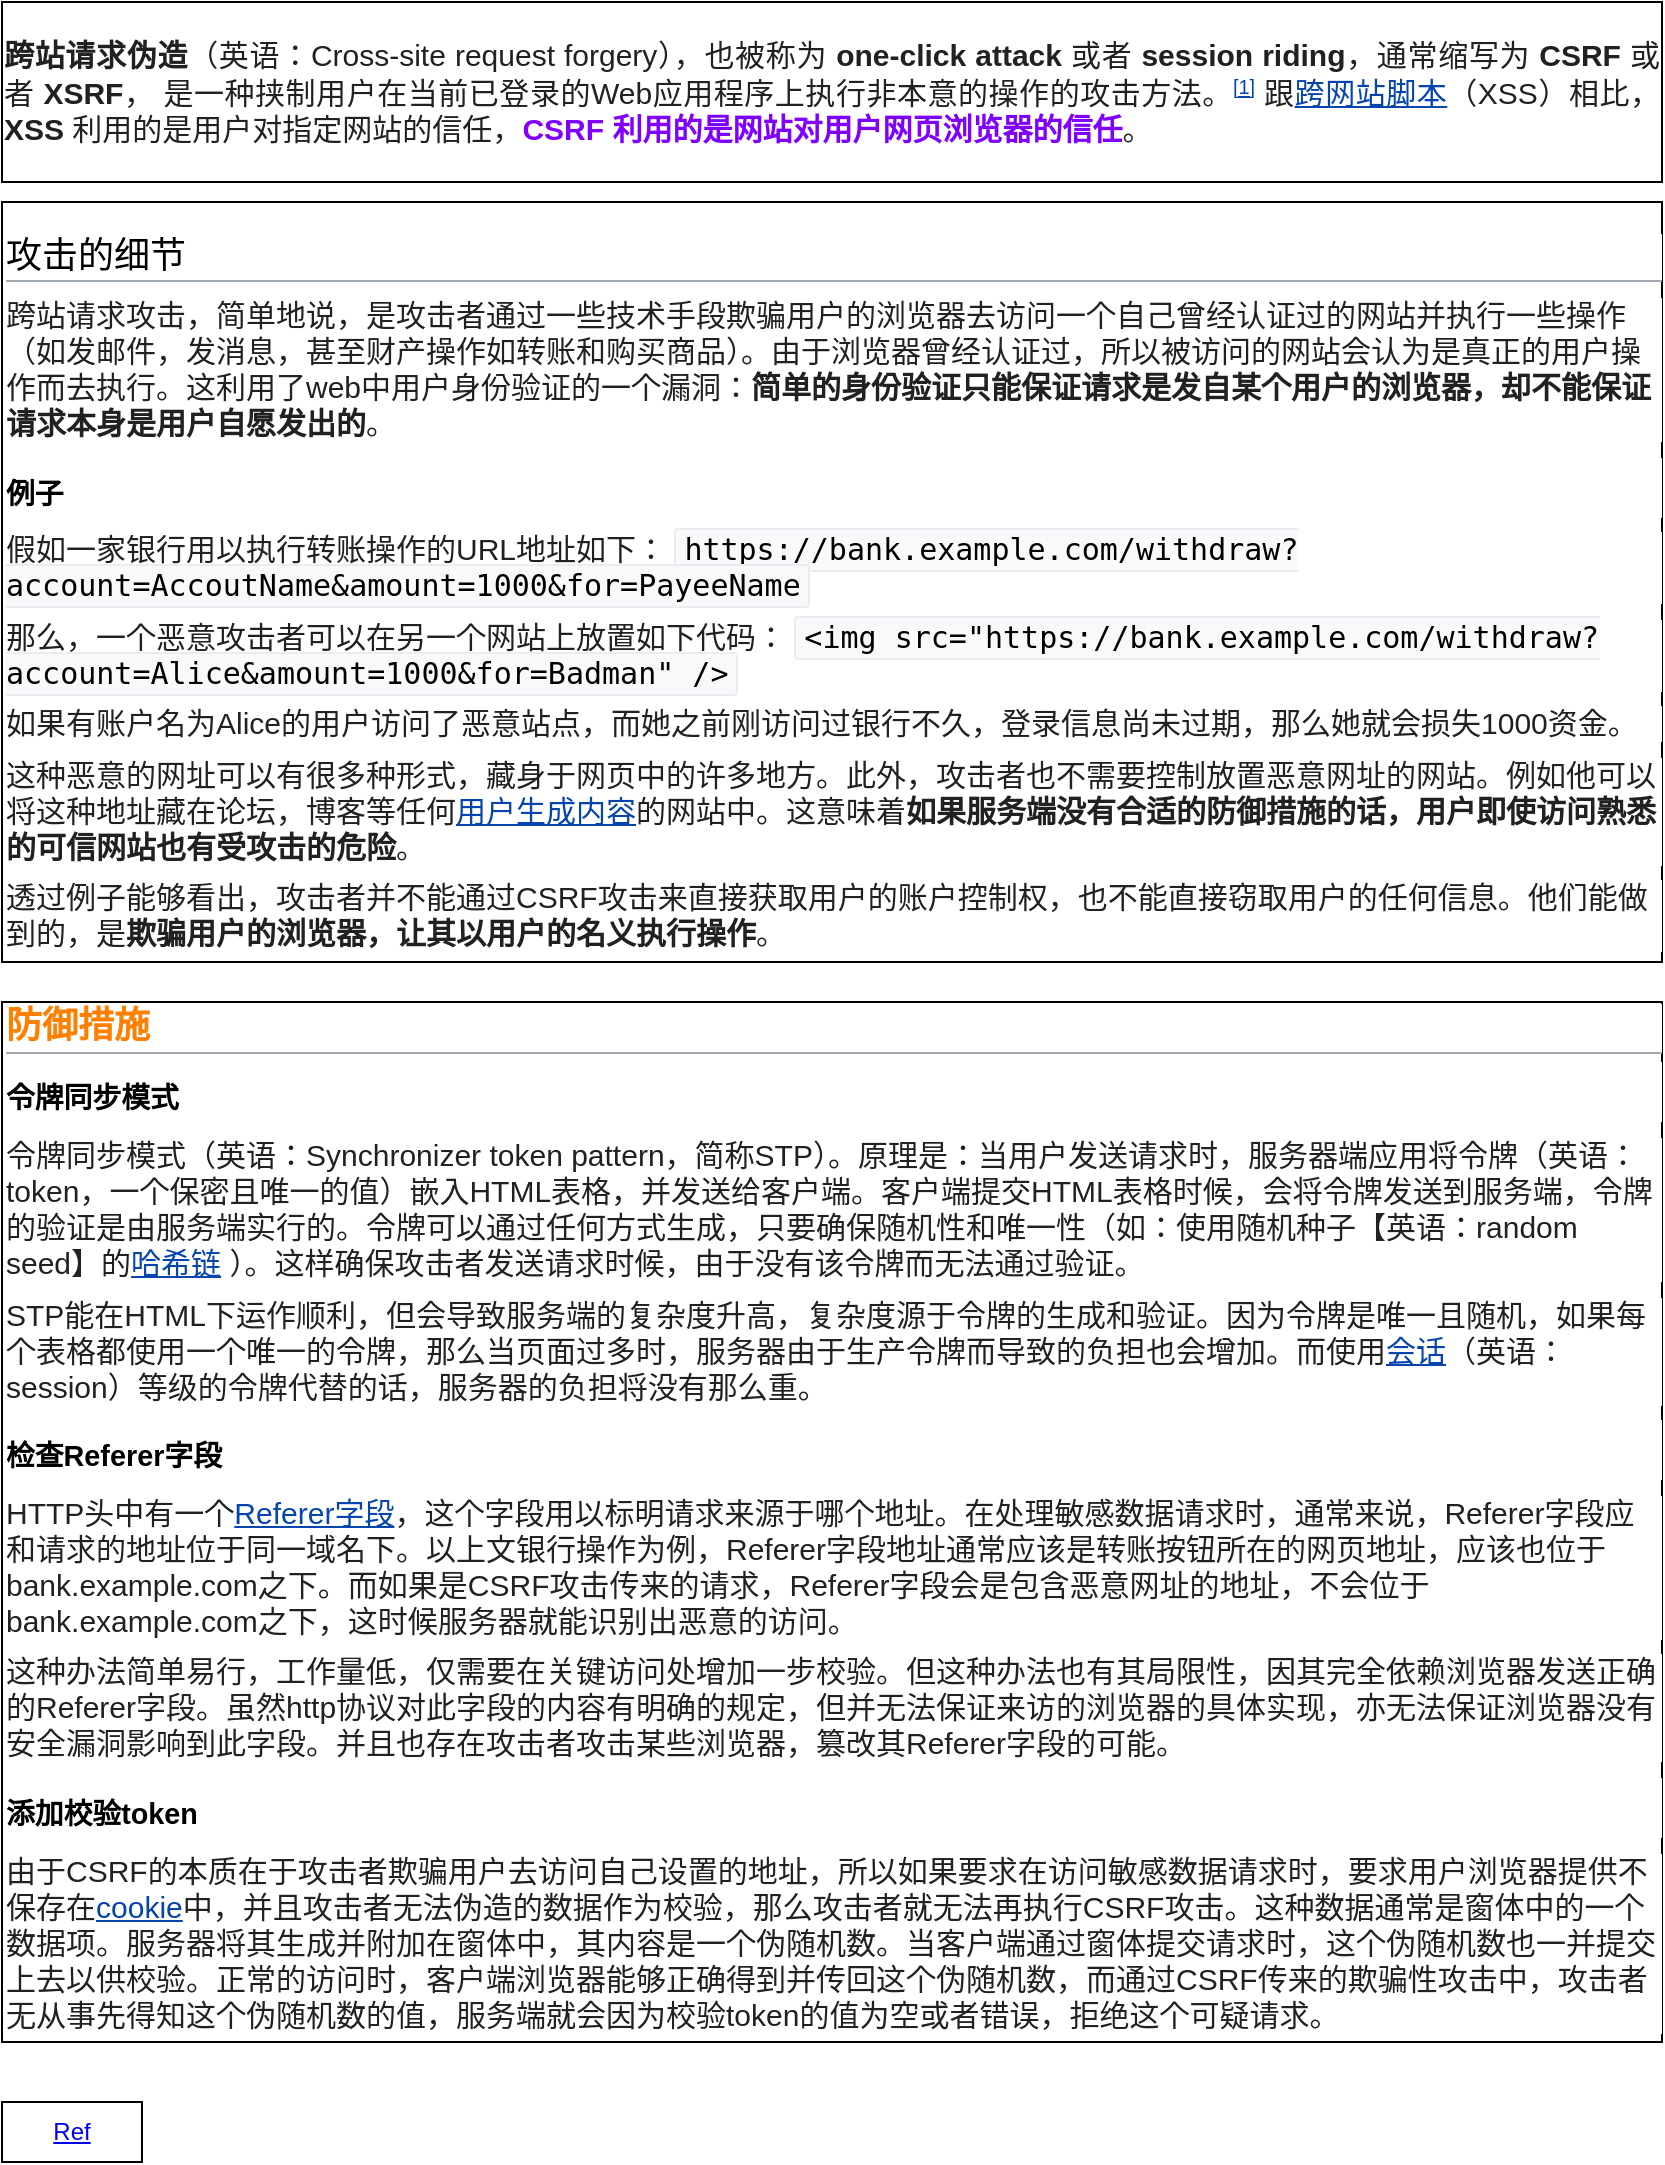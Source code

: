 <mxfile version="16.0.0" type="device"><diagram id="7LmR4tn3L6xSiq43oBur" name="CSRF"><mxGraphModel dx="1106" dy="892" grid="1" gridSize="10" guides="1" tooltips="1" connect="1" arrows="1" fold="1" page="1" pageScale="1" pageWidth="850" pageHeight="1100" math="0" shadow="0"><root><mxCell id="0"/><mxCell id="1" parent="0"/><mxCell id="YUwQv9PO7mGT1ldmIDFw-1" value="&lt;div style=&quot;text-align: justify&quot;&gt;&lt;b style=&quot;color: rgb(32 , 33 , 34) ; font-family: sans-serif ; font-size: 15.008px ; background-color: rgb(255 , 255 , 255)&quot;&gt;跨站请求伪造&lt;/b&gt;&lt;span style=&quot;color: rgb(32 , 33 , 34) ; font-family: sans-serif ; font-size: 15.008px ; background-color: rgb(255 , 255 , 255)&quot;&gt;（英语：&lt;/span&gt;&lt;span lang=&quot;en&quot; style=&quot;color: rgb(32 , 33 , 34) ; font-family: sans-serif ; font-size: 15.008px ; background-color: rgb(255 , 255 , 255)&quot;&gt;Cross-site request forgery&lt;/span&gt;&lt;span style=&quot;color: rgb(32 , 33 , 34) ; font-family: sans-serif ; font-size: 15.008px ; background-color: rgb(255 , 255 , 255)&quot;&gt;），也被称为&amp;nbsp;&lt;/span&gt;&lt;b style=&quot;color: rgb(32 , 33 , 34) ; font-family: sans-serif ; font-size: 15.008px ; background-color: rgb(255 , 255 , 255)&quot;&gt;one-click attack&lt;/b&gt;&lt;span style=&quot;color: rgb(32 , 33 , 34) ; font-family: sans-serif ; font-size: 15.008px ; background-color: rgb(255 , 255 , 255)&quot;&gt;&amp;nbsp;或者&amp;nbsp;&lt;/span&gt;&lt;b style=&quot;color: rgb(32 , 33 , 34) ; font-family: sans-serif ; font-size: 15.008px ; background-color: rgb(255 , 255 , 255)&quot;&gt;session riding&lt;/b&gt;&lt;span style=&quot;color: rgb(32 , 33 , 34) ; font-family: sans-serif ; font-size: 15.008px ; background-color: rgb(255 , 255 , 255)&quot;&gt;，通常缩写为&amp;nbsp;&lt;/span&gt;&lt;b style=&quot;color: rgb(32 , 33 , 34) ; font-family: sans-serif ; font-size: 15.008px ; background-color: rgb(255 , 255 , 255)&quot;&gt;CSRF&amp;nbsp;&lt;/b&gt;&lt;span style=&quot;color: rgb(32 , 33 , 34) ; font-family: sans-serif ; font-size: 15.008px ; background-color: rgb(255 , 255 , 255)&quot;&gt;或者&amp;nbsp;&lt;/span&gt;&lt;b style=&quot;color: rgb(32 , 33 , 34) ; font-family: sans-serif ; font-size: 15.008px ; background-color: rgb(255 , 255 , 255)&quot;&gt;XSRF&lt;/b&gt;&lt;span style=&quot;color: rgb(32 , 33 , 34) ; font-family: sans-serif ; font-size: 15.008px ; background-color: rgb(255 , 255 , 255)&quot;&gt;， 是一种挟制用户在当前已登录的Web应用程序上执行非本意的操作的攻击方法。&lt;/span&gt;&lt;sup id=&quot;cite_ref-Ristic_1-0&quot; class=&quot;reference&quot; style=&quot;line-height: 1 ; color: rgb(32 , 33 , 34) ; font-family: sans-serif ; background-color: rgb(255 , 255 , 255)&quot;&gt;&lt;a href=&quot;https://zh.wikipedia.org/wiki/%E8%B7%A8%E7%AB%99%E8%AF%B7%E6%B1%82%E4%BC%AA%E9%80%A0#cite_note-Ristic-1&quot; style=&quot;color: rgb(6 , 69 , 173) ; background: none&quot;&gt;[1]&lt;/a&gt;&lt;/sup&gt;&lt;span style=&quot;color: rgb(32 , 33 , 34) ; font-family: sans-serif ; font-size: 15.008px ; background-color: rgb(255 , 255 , 255)&quot;&gt;&amp;nbsp;跟&lt;/span&gt;&lt;a href=&quot;https://zh.wikipedia.org/wiki/%E8%B7%A8%E7%B6%B2%E7%AB%99%E6%8C%87%E4%BB%A4%E7%A2%BC&quot; title=&quot;跨网站脚本&quot; style=&quot;color: rgb(6 , 69 , 173) ; background: none rgb(255 , 255 , 255) ; font-family: sans-serif ; font-size: 15.008px&quot;&gt;跨网站脚本&lt;/a&gt;&lt;span style=&quot;color: rgb(32 , 33 , 34) ; font-family: sans-serif ; font-size: 15.008px ; background-color: rgb(255 , 255 , 255)&quot;&gt;（XSS）相比，&lt;/span&gt;&lt;b style=&quot;color: rgb(32 , 33 , 34) ; font-family: sans-serif ; font-size: 15.008px ; background-color: rgb(255 , 255 , 255)&quot;&gt;XSS&lt;/b&gt;&lt;span style=&quot;font-family: sans-serif ; font-size: 15.008px ; background-color: rgb(255 , 255 , 255)&quot;&gt;&lt;font color=&quot;#202122&quot;&gt;&amp;nbsp;利用的是用户对指定网站的信任，&lt;/font&gt;&lt;b&gt;&lt;font color=&quot;#7f00ff&quot;&gt;CSRF 利用的是网站对用户网页浏览器的信任&lt;/font&gt;&lt;/b&gt;&lt;font color=&quot;#202122&quot;&gt;。&lt;/font&gt;&lt;/span&gt;&lt;/div&gt;" style="rounded=0;whiteSpace=wrap;html=1;" vertex="1" parent="1"><mxGeometry x="10" y="10" width="830" height="90" as="geometry"/></mxCell><mxCell id="YUwQv9PO7mGT1ldmIDFw-2" value="&lt;h2 style=&quot;color: rgb(0 , 0 , 0) ; margin: 1em 0px 0.25em ; padding: 0px ; overflow: hidden ; border-bottom: 1px solid rgb(162 , 169 , 177) ; font-weight: normal ; font-family: &amp;#34;linux libertine&amp;#34; , &amp;#34;georgia&amp;#34; , &amp;#34;times&amp;#34; , serif ; line-height: 1.3 ; background-color: rgb(255 , 255 , 255)&quot;&gt;&lt;span class=&quot;mw-headline&quot; id=&quot;攻擊的細節&quot;&gt;攻击的细节&lt;/span&gt;&lt;/h2&gt;&lt;p style=&quot;margin: 0.5em 0px ; color: rgb(32 , 33 , 34) ; font-family: sans-serif ; font-size: 15.008px ; background-color: rgb(255 , 255 , 255)&quot;&gt;跨站请求攻击，简单地说，是攻击者通过一些技术手段欺骗用户的浏览器去访问一个自己曾经认证过的网站并执行一些操作（如发邮件，发消息，甚至财产操作如转账和购买商品）。由于浏览器曾经认证过，所以被访问的网站会认为是真正的用户操作而去执行。这利用了web中用户身份验证的一个漏洞：&lt;b&gt;简单的身份验证只能保证请求是发自某个用户的浏览器，却不能保证请求本身是用户自愿发出的&lt;/b&gt;。&lt;/p&gt;&lt;h3 style=&quot;color: rgb(0 , 0 , 0) ; margin: 0.3em 0px 0px ; padding-top: 0.5em ; padding-bottom: 0px ; overflow: hidden ; font-size: 1.2em ; line-height: 1.6 ; font-family: sans-serif ; background-color: rgb(255 , 255 , 255)&quot;&gt;&lt;span id=&quot;.E4.BE.8B.E5.AD.90&quot;&gt;&lt;/span&gt;&lt;span class=&quot;mw-headline&quot; id=&quot;例子&quot;&gt;例子&lt;/span&gt;&lt;/h3&gt;&lt;p style=&quot;margin: 0.5em 0px ; color: rgb(32 , 33 , 34) ; font-family: sans-serif ; font-size: 15.008px ; background-color: rgb(255 , 255 , 255)&quot;&gt;假如一家银行用以执行转账操作的URL地址如下：&amp;nbsp;&lt;code style=&quot;font-family: monospace , monospace ; background-color: rgb(248 , 249 , 250) ; color: rgb(0 , 0 , 0) ; border: 1px solid rgb(234 , 236 , 240) ; border-radius: 2px ; padding: 1px 4px&quot;&gt;https://bank.example.com/withdraw?account=AccoutName&amp;amp;amount=1000&amp;amp;for=PayeeName&lt;/code&gt;&lt;/p&gt;&lt;p style=&quot;margin: 0.5em 0px ; color: rgb(32 , 33 , 34) ; font-family: sans-serif ; font-size: 15.008px ; background-color: rgb(255 , 255 , 255)&quot;&gt;那么，一个恶意攻击者可以在另一个网站上放置如下代码：&amp;nbsp;&lt;code style=&quot;font-family: monospace , monospace ; background-color: rgb(248 , 249 , 250) ; color: rgb(0 , 0 , 0) ; border: 1px solid rgb(234 , 236 , 240) ; border-radius: 2px ; padding: 1px 4px&quot;&gt;&amp;lt;img src=&quot;https://bank.example.com/withdraw?account=Alice&amp;amp;amount=1000&amp;amp;for=Badman&quot; /&amp;gt;&lt;/code&gt;&lt;/p&gt;&lt;p style=&quot;margin: 0.5em 0px ; color: rgb(32 , 33 , 34) ; font-family: sans-serif ; font-size: 15.008px ; background-color: rgb(255 , 255 , 255)&quot;&gt;如果有账户名为Alice的用户访问了恶意站点，而她之前刚访问过银行不久，登录信息尚未过期，那么她就会损失1000资金。&lt;/p&gt;&lt;p style=&quot;margin: 0.5em 0px ; color: rgb(32 , 33 , 34) ; font-family: sans-serif ; font-size: 15.008px ; background-color: rgb(255 , 255 , 255)&quot;&gt;这种恶意的网址可以有很多种形式，藏身于网页中的许多地方。此外，攻击者也不需要控制放置恶意网址的网站。例如他可以将这种地址藏在论坛，博客等任何&lt;a href=&quot;https://zh.wikipedia.org/wiki/%E7%94%A8%E6%88%B6%E7%94%9F%E6%88%90%E5%85%A7%E5%AE%B9&quot; class=&quot;mw-redirect&quot; title=&quot;用户生成内容&quot; style=&quot;color: rgb(6 , 69 , 173) ; background: none&quot;&gt;用户生成内容&lt;/a&gt;的网站中。这意味着&lt;b&gt;如果服务端没有合适的防御措施的话，用户即使访问熟悉的可信网站也有受攻击的危险&lt;/b&gt;。&lt;/p&gt;&lt;p style=&quot;margin: 0.5em 0px ; color: rgb(32 , 33 , 34) ; font-family: sans-serif ; font-size: 15.008px ; background-color: rgb(255 , 255 , 255)&quot;&gt;透过例子能够看出，攻击者并不能通过CSRF攻击来直接获取用户的账户控制权，也不能直接窃取用户的任何信息。他们能做到的，是&lt;b&gt;欺骗用户的浏览器，让其以用户的名义执行操作&lt;/b&gt;。&lt;/p&gt;" style="rounded=0;whiteSpace=wrap;html=1;fontColor=#7F00FF;align=left;" vertex="1" parent="1"><mxGeometry x="10" y="110" width="830" height="380" as="geometry"/></mxCell><mxCell id="YUwQv9PO7mGT1ldmIDFw-3" value="&lt;h2 style=&quot;margin: 1em 0px 0.25em ; padding: 0px ; overflow: hidden ; border-bottom: 1px solid rgb(162 , 169 , 177) ; font-family: &amp;#34;linux libertine&amp;#34; , &amp;#34;georgia&amp;#34; , &amp;#34;times&amp;#34; , serif ; line-height: 1.3 ; background-color: rgb(255 , 255 , 255)&quot;&gt;&lt;span class=&quot;mw-headline&quot; id=&quot;防禦措施&quot;&gt;&lt;font color=&quot;#ff8000&quot;&gt;防御措施&lt;/font&gt;&lt;/span&gt;&lt;/h2&gt;&lt;h3 style=&quot;color: rgb(0 , 0 , 0) ; margin: 0.3em 0px 0px ; padding-top: 0.5em ; padding-bottom: 0px ; overflow: hidden ; font-size: 1.2em ; line-height: 1.6 ; font-family: sans-serif ; background-color: rgb(255 , 255 , 255)&quot;&gt;&lt;span id=&quot;.E4.BB.A4.E7.89.8C.E5.90.8C.E6.AD.A5.E6.A8.A1.E5.BC.8F&quot;&gt;&lt;/span&gt;&lt;span class=&quot;mw-headline&quot; id=&quot;令牌同步模式&quot;&gt;令牌同步模式&lt;/span&gt;&lt;/h3&gt;&lt;p style=&quot;margin: 0.5em 0px ; color: rgb(32 , 33 , 34) ; font-family: sans-serif ; font-size: 15.008px ; background-color: rgb(255 , 255 , 255)&quot;&gt;令牌同步模式（英语：&lt;span lang=&quot;en&quot;&gt;Synchronizer token pattern&lt;/span&gt;，简称STP）。原理是：当用户发送请求时，服务器端应用将令牌（英语：&lt;span lang=&quot;en&quot;&gt;token&lt;/span&gt;，一个保密且唯一的值）嵌入HTML表格，并发送给客户端。客户端提交HTML表格时候，会将令牌发送到服务端，令牌的验证是由服务端实行的。令牌可以通过任何方式生成，只要确保随机性和唯一性（如：使用随机种子【英语：&lt;span lang=&quot;en&quot;&gt;random seed&lt;/span&gt;】的&lt;a href=&quot;https://zh.wikipedia.org/wiki/%E5%93%88%E5%B8%8C%E9%93%BE&quot; title=&quot;哈希链&quot; style=&quot;color: rgb(6 , 69 , 173) ; background: none&quot;&gt;哈希链&lt;/a&gt;&amp;nbsp;）。这样确保攻击者发送请求时候，由于没有该令牌而无法通过验证。&lt;/p&gt;&lt;p style=&quot;margin: 0.5em 0px ; color: rgb(32 , 33 , 34) ; font-family: sans-serif ; font-size: 15.008px ; background-color: rgb(255 , 255 , 255)&quot;&gt;&lt;span style=&quot;font-size: 15.008px&quot;&gt;STP能在HTML下运作顺利，但会导致服务端的复杂度升高，复杂度源于令牌的生成和验证。因为令牌是唯一且随机，如果每个表格都使用一个唯一的令牌，那么当页面过多时，服务器由于生产令牌而导致的负担也会增加。而使用&lt;/span&gt;&lt;a href=&quot;https://zh.wikipedia.org/wiki/%E4%BC%9A%E8%AF%9D_(%E8%AE%A1%E7%AE%97%E6%9C%BA%E7%A7%91%E5%AD%A6)&quot; title=&quot;会话 (计算机科学)&quot; style=&quot;font-size: 15.008px ; color: rgb(6 , 69 , 173) ; background: none&quot;&gt;会话&lt;/a&gt;&lt;span style=&quot;font-size: 15.008px&quot;&gt;（英语：&lt;/span&gt;&lt;span lang=&quot;en&quot; style=&quot;font-size: 15.008px&quot;&gt;session&lt;/span&gt;&lt;span style=&quot;font-size: 15.008px&quot;&gt;）等级的令牌代替的话，服务器的负担将没有那么重。&lt;/span&gt;&lt;br&gt;&lt;/p&gt;&lt;h3 style=&quot;color: rgb(0 , 0 , 0) ; margin: 0.3em 0px 0px ; padding-top: 0.5em ; padding-bottom: 0px ; overflow: hidden ; font-size: 1.2em ; line-height: 1.6 ; font-family: sans-serif ; background-color: rgb(255 , 255 , 255)&quot;&gt;&lt;span id=&quot;.E6.AA.A2.E6.9F.A5Referer.E5.AD.97.E6.AE.B5&quot;&gt;&lt;/span&gt;&lt;span class=&quot;mw-headline&quot; id=&quot;檢查Referer字段&quot;&gt;检查Referer字段&lt;/span&gt;&lt;/h3&gt;&lt;p style=&quot;margin: 0.5em 0px ; color: rgb(32 , 33 , 34) ; font-family: sans-serif ; font-size: 15.008px ; background-color: rgb(255 , 255 , 255)&quot;&gt;HTTP头中有一个&lt;a href=&quot;https://zh.wikipedia.org/wiki/HTTP%E5%8F%83%E7%85%A7%E4%BD%8D%E5%9D%80&quot; title=&quot;HTTP引用地址&quot; style=&quot;color: rgb(6 , 69 , 173) ; background: none&quot;&gt;Referer字段&lt;/a&gt;，这个字段用以标明请求来源于哪个地址。在处理敏感数据请求时，通常来说，Referer字段应和请求的地址位于同一域名下。以上文银行操作为例，Referer字段地址通常应该是转账按钮所在的网页地址，应该也位于bank.example.com之下。而如果是CSRF攻击传来的请求，Referer字段会是包含恶意网址的地址，不会位于bank.example.com之下，这时候服务器就能识别出恶意的访问。&lt;/p&gt;&lt;p style=&quot;margin: 0.5em 0px ; color: rgb(32 , 33 , 34) ; font-family: sans-serif ; font-size: 15.008px ; background-color: rgb(255 , 255 , 255)&quot;&gt;这种办法简单易行，工作量低，仅需要在关键访问处增加一步校验。但这种办法也有其局限性，因其完全依赖浏览器发送正确的Referer字段。虽然http协议对此字段的内容有明确的规定，但并无法保证来访的浏览器的具体实现，亦无法保证浏览器没有安全漏洞影响到此字段。并且也存在攻击者攻击某些浏览器，篡改其Referer字段的可能。&lt;/p&gt;&lt;h3 style=&quot;color: rgb(0 , 0 , 0) ; margin: 0.3em 0px 0px ; padding-top: 0.5em ; padding-bottom: 0px ; overflow: hidden ; font-size: 1.2em ; line-height: 1.6 ; font-family: sans-serif ; background-color: rgb(255 , 255 , 255)&quot;&gt;&lt;span id=&quot;.E6.B7.BB.E5.8A.A0.E6.A0.A1.E9.A9.97token&quot;&gt;&lt;/span&gt;&lt;span class=&quot;mw-headline&quot; id=&quot;添加校驗token&quot;&gt;添加校验token&lt;/span&gt;&lt;/h3&gt;&lt;p style=&quot;margin: 0.5em 0px ; color: rgb(32 , 33 , 34) ; font-family: sans-serif ; font-size: 15.008px ; background-color: rgb(255 , 255 , 255)&quot;&gt;由于CSRF的本质在于攻击者欺骗用户去访问自己设置的地址，所以如果要求在访问敏感数据请求时，要求用户浏览器提供不保存在&lt;a href=&quot;https://zh.wikipedia.org/wiki/Cookie&quot; title=&quot;Cookie&quot; style=&quot;color: rgb(6 , 69 , 173) ; background: none&quot;&gt;cookie&lt;/a&gt;中，并且攻击者无法伪造的数据作为校验，那么攻击者就无法再执行CSRF攻击。这种数据通常是窗体中的一个数据项。服务器将其生成并附加在窗体中，其内容是一个伪随机数。当客户端通过窗体提交请求时，这个伪随机数也一并提交上去以供校验。正常的访问时，客户端浏览器能够正确得到并传回这个伪随机数，而通过CSRF传来的欺骗性攻击中，攻击者无从事先得知这个伪随机数的值，服务端就会因为校验token的值为空或者错误，拒绝这个可疑请求。&lt;/p&gt;&lt;div&gt;&lt;br&gt;&lt;/div&gt;" style="rounded=0;whiteSpace=wrap;html=1;fontColor=#7F00FF;align=left;" vertex="1" parent="1"><mxGeometry x="10" y="510" width="830" height="520" as="geometry"/></mxCell><UserObject label="Ref" link="https://zh.wikipedia.org/wiki/%E8%B7%A8%E7%AB%99%E8%AF%B7%E6%B1%82%E4%BC%AA%E9%80%A0" id="YUwQv9PO7mGT1ldmIDFw-4"><mxCell style="text;html=1;strokeColor=default;fillColor=default;whiteSpace=wrap;align=center;verticalAlign=middle;fontColor=#0000EE;fontStyle=4;" vertex="1" parent="1"><mxGeometry x="10" y="1060" width="70" height="30" as="geometry"/></mxCell></UserObject></root></mxGraphModel></diagram></mxfile>